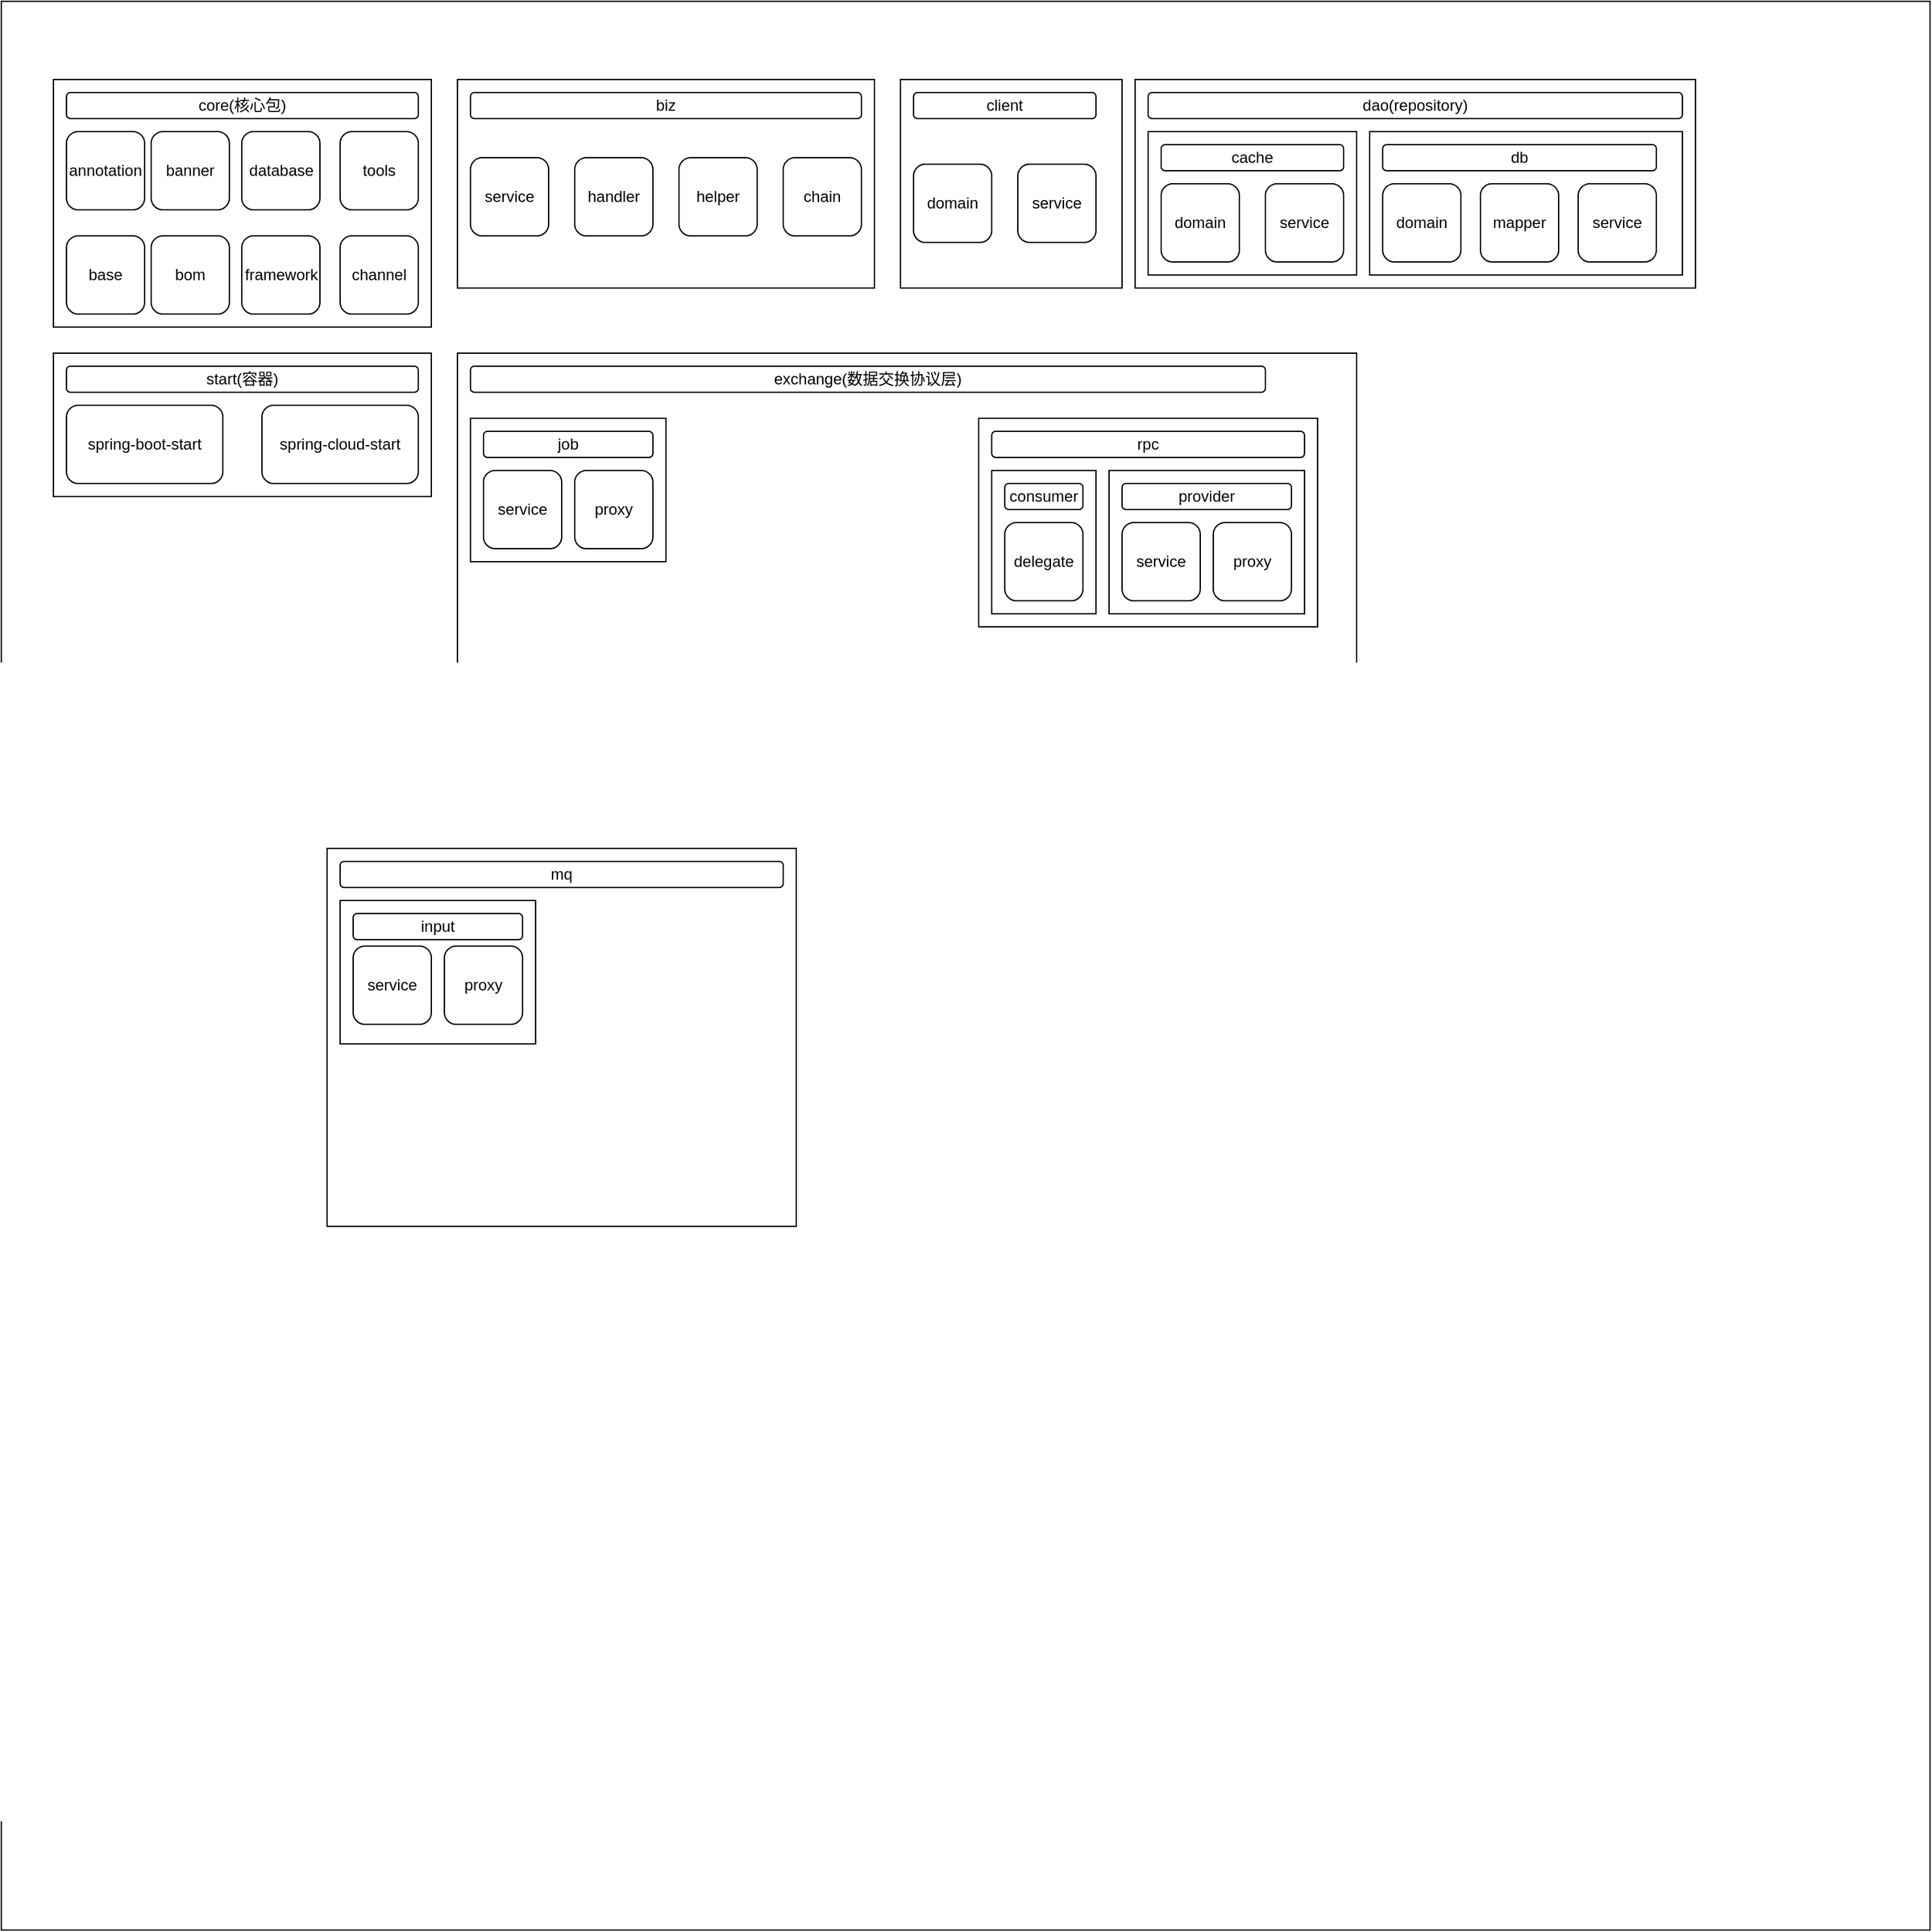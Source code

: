 <mxfile version="14.2.9" type="github">
  <diagram id="9XTy-iZHs_VbA7ZHw2Xl" name="第 1 页">
    <mxGraphModel dx="2820" dy="1931" grid="1" gridSize="10" guides="1" tooltips="1" connect="1" arrows="1" fold="1" page="1" pageScale="1" pageWidth="827" pageHeight="1169" math="0" shadow="0">
      <root>
        <mxCell id="0" />
        <mxCell id="1" parent="0" />
        <mxCell id="9qEMfZzpdLHRmkrpEUGx-1" value="" style="whiteSpace=wrap;html=1;aspect=fixed;" parent="1" vertex="1">
          <mxGeometry x="-1470" y="-470" width="1480" height="1480" as="geometry" />
        </mxCell>
        <mxCell id="9qEMfZzpdLHRmkrpEUGx-12" value="" style="rounded=0;whiteSpace=wrap;html=1;" parent="1" vertex="1">
          <mxGeometry x="-1430" y="-410" width="290" height="190" as="geometry" />
        </mxCell>
        <mxCell id="9qEMfZzpdLHRmkrpEUGx-14" value="core(核心包)" style="rounded=1;whiteSpace=wrap;html=1;" parent="1" vertex="1">
          <mxGeometry x="-1420" y="-400" width="270" height="20" as="geometry" />
        </mxCell>
        <mxCell id="9qEMfZzpdLHRmkrpEUGx-15" value="annotation" style="whiteSpace=wrap;html=1;aspect=fixed;rounded=1;" parent="1" vertex="1">
          <mxGeometry x="-1420" y="-370" width="60" height="60" as="geometry" />
        </mxCell>
        <mxCell id="9qEMfZzpdLHRmkrpEUGx-16" value="banner" style="whiteSpace=wrap;html=1;aspect=fixed;rounded=1;" parent="1" vertex="1">
          <mxGeometry x="-1355" y="-370" width="60" height="60" as="geometry" />
        </mxCell>
        <mxCell id="9qEMfZzpdLHRmkrpEUGx-17" value="database" style="whiteSpace=wrap;html=1;aspect=fixed;rounded=1;" parent="1" vertex="1">
          <mxGeometry x="-1285.5" y="-370" width="60" height="60" as="geometry" />
        </mxCell>
        <mxCell id="9qEMfZzpdLHRmkrpEUGx-18" value="tools" style="whiteSpace=wrap;html=1;aspect=fixed;rounded=1;" parent="1" vertex="1">
          <mxGeometry x="-1210" y="-370" width="60" height="60" as="geometry" />
        </mxCell>
        <mxCell id="9qEMfZzpdLHRmkrpEUGx-19" value="base" style="whiteSpace=wrap;html=1;aspect=fixed;rounded=1;" parent="1" vertex="1">
          <mxGeometry x="-1420" y="-290" width="60" height="60" as="geometry" />
        </mxCell>
        <mxCell id="9qEMfZzpdLHRmkrpEUGx-20" value="bom" style="whiteSpace=wrap;html=1;aspect=fixed;rounded=1;" parent="1" vertex="1">
          <mxGeometry x="-1355" y="-290" width="60" height="60" as="geometry" />
        </mxCell>
        <mxCell id="9qEMfZzpdLHRmkrpEUGx-21" value="framework" style="whiteSpace=wrap;html=1;aspect=fixed;rounded=1;" parent="1" vertex="1">
          <mxGeometry x="-1285.5" y="-290" width="60" height="60" as="geometry" />
        </mxCell>
        <mxCell id="9qEMfZzpdLHRmkrpEUGx-22" value="channel" style="whiteSpace=wrap;html=1;aspect=fixed;rounded=1;" parent="1" vertex="1">
          <mxGeometry x="-1210" y="-290" width="60" height="60" as="geometry" />
        </mxCell>
        <mxCell id="r3gEmTsT7YZAt0gLWkDe-4" value="" style="rounded=0;whiteSpace=wrap;html=1;" parent="1" vertex="1">
          <mxGeometry x="-1430" y="-200" width="290" height="110" as="geometry" />
        </mxCell>
        <mxCell id="r3gEmTsT7YZAt0gLWkDe-5" value="start(容器)" style="rounded=1;whiteSpace=wrap;html=1;" parent="1" vertex="1">
          <mxGeometry x="-1420" y="-190" width="270" height="20" as="geometry" />
        </mxCell>
        <mxCell id="G5489e-RN6n914YXccdB-1" value="spring-boot-start" style="rounded=1;whiteSpace=wrap;html=1;" vertex="1" parent="1">
          <mxGeometry x="-1420" y="-160" width="120" height="60" as="geometry" />
        </mxCell>
        <mxCell id="G5489e-RN6n914YXccdB-2" value="spring-cloud-start" style="rounded=1;whiteSpace=wrap;html=1;" vertex="1" parent="1">
          <mxGeometry x="-1270" y="-160" width="120" height="60" as="geometry" />
        </mxCell>
        <mxCell id="G5489e-RN6n914YXccdB-9" value="" style="rounded=0;whiteSpace=wrap;html=1;" vertex="1" parent="1">
          <mxGeometry x="-1120" y="-410" width="320" height="160" as="geometry" />
        </mxCell>
        <mxCell id="G5489e-RN6n914YXccdB-10" value="biz" style="rounded=1;whiteSpace=wrap;html=1;" vertex="1" parent="1">
          <mxGeometry x="-1110" y="-400" width="300" height="20" as="geometry" />
        </mxCell>
        <mxCell id="G5489e-RN6n914YXccdB-12" value="service" style="rounded=1;whiteSpace=wrap;html=1;" vertex="1" parent="1">
          <mxGeometry x="-1110" y="-350" width="60" height="60" as="geometry" />
        </mxCell>
        <mxCell id="G5489e-RN6n914YXccdB-13" value="handler" style="rounded=1;whiteSpace=wrap;html=1;" vertex="1" parent="1">
          <mxGeometry x="-1030" y="-350" width="60" height="60" as="geometry" />
        </mxCell>
        <mxCell id="G5489e-RN6n914YXccdB-14" value="helper" style="rounded=1;whiteSpace=wrap;html=1;" vertex="1" parent="1">
          <mxGeometry x="-950" y="-350" width="60" height="60" as="geometry" />
        </mxCell>
        <mxCell id="G5489e-RN6n914YXccdB-15" value="chain" style="rounded=1;whiteSpace=wrap;html=1;" vertex="1" parent="1">
          <mxGeometry x="-870" y="-350" width="60" height="60" as="geometry" />
        </mxCell>
        <mxCell id="G5489e-RN6n914YXccdB-16" value="" style="rounded=0;whiteSpace=wrap;html=1;" vertex="1" parent="1">
          <mxGeometry x="-780" y="-410" width="170" height="160" as="geometry" />
        </mxCell>
        <mxCell id="G5489e-RN6n914YXccdB-17" value="client" style="rounded=1;whiteSpace=wrap;html=1;" vertex="1" parent="1">
          <mxGeometry x="-770" y="-400" width="140" height="20" as="geometry" />
        </mxCell>
        <mxCell id="G5489e-RN6n914YXccdB-18" value="domain" style="rounded=1;whiteSpace=wrap;html=1;" vertex="1" parent="1">
          <mxGeometry x="-770" y="-345" width="60" height="60" as="geometry" />
        </mxCell>
        <mxCell id="G5489e-RN6n914YXccdB-19" value="service" style="rounded=1;whiteSpace=wrap;html=1;" vertex="1" parent="1">
          <mxGeometry x="-690" y="-345" width="60" height="60" as="geometry" />
        </mxCell>
        <mxCell id="G5489e-RN6n914YXccdB-20" value="" style="rounded=0;whiteSpace=wrap;html=1;" vertex="1" parent="1">
          <mxGeometry x="-600" y="-410" width="430" height="160" as="geometry" />
        </mxCell>
        <mxCell id="G5489e-RN6n914YXccdB-21" value="dao(repository)" style="rounded=1;whiteSpace=wrap;html=1;" vertex="1" parent="1">
          <mxGeometry x="-590" y="-400" width="410" height="20" as="geometry" />
        </mxCell>
        <mxCell id="G5489e-RN6n914YXccdB-23" value="" style="rounded=0;whiteSpace=wrap;html=1;" vertex="1" parent="1">
          <mxGeometry x="-590" y="-370" width="160" height="110" as="geometry" />
        </mxCell>
        <mxCell id="G5489e-RN6n914YXccdB-24" value="cache" style="rounded=1;whiteSpace=wrap;html=1;" vertex="1" parent="1">
          <mxGeometry x="-580" y="-360" width="140" height="20" as="geometry" />
        </mxCell>
        <mxCell id="G5489e-RN6n914YXccdB-26" value="" style="rounded=0;whiteSpace=wrap;html=1;" vertex="1" parent="1">
          <mxGeometry x="-420" y="-370" width="240" height="110" as="geometry" />
        </mxCell>
        <mxCell id="G5489e-RN6n914YXccdB-27" value="domain" style="rounded=1;whiteSpace=wrap;html=1;" vertex="1" parent="1">
          <mxGeometry x="-580" y="-330" width="60" height="60" as="geometry" />
        </mxCell>
        <mxCell id="G5489e-RN6n914YXccdB-28" value="service" style="rounded=1;whiteSpace=wrap;html=1;" vertex="1" parent="1">
          <mxGeometry x="-500" y="-330" width="60" height="60" as="geometry" />
        </mxCell>
        <mxCell id="G5489e-RN6n914YXccdB-33" value="db" style="rounded=1;whiteSpace=wrap;html=1;" vertex="1" parent="1">
          <mxGeometry x="-410" y="-360" width="210" height="20" as="geometry" />
        </mxCell>
        <mxCell id="G5489e-RN6n914YXccdB-34" value="domain" style="rounded=1;whiteSpace=wrap;html=1;" vertex="1" parent="1">
          <mxGeometry x="-410" y="-330" width="60" height="60" as="geometry" />
        </mxCell>
        <mxCell id="G5489e-RN6n914YXccdB-35" value="mapper" style="rounded=1;whiteSpace=wrap;html=1;" vertex="1" parent="1">
          <mxGeometry x="-335" y="-330" width="60" height="60" as="geometry" />
        </mxCell>
        <mxCell id="G5489e-RN6n914YXccdB-36" value="service" style="rounded=1;whiteSpace=wrap;html=1;" vertex="1" parent="1">
          <mxGeometry x="-260" y="-330" width="60" height="60" as="geometry" />
        </mxCell>
        <mxCell id="G5489e-RN6n914YXccdB-37" value="" style="rounded=0;whiteSpace=wrap;html=1;" vertex="1" parent="1">
          <mxGeometry x="-1120" y="-200" width="690" height="250" as="geometry" />
        </mxCell>
        <mxCell id="G5489e-RN6n914YXccdB-38" value="exchange(数据交换协议层)" style="rounded=1;whiteSpace=wrap;html=1;" vertex="1" parent="1">
          <mxGeometry x="-1110" y="-190" width="610" height="20" as="geometry" />
        </mxCell>
        <mxCell id="G5489e-RN6n914YXccdB-41" value="" style="rounded=0;whiteSpace=wrap;html=1;" vertex="1" parent="1">
          <mxGeometry x="-1220" y="180" width="360" height="290" as="geometry" />
        </mxCell>
        <mxCell id="G5489e-RN6n914YXccdB-42" value="mq" style="rounded=1;whiteSpace=wrap;html=1;" vertex="1" parent="1">
          <mxGeometry x="-1210" y="190" width="340" height="20" as="geometry" />
        </mxCell>
        <mxCell id="G5489e-RN6n914YXccdB-51" value="" style="rounded=0;whiteSpace=wrap;html=1;" vertex="1" parent="1">
          <mxGeometry x="-720" y="-150" width="260" height="160" as="geometry" />
        </mxCell>
        <mxCell id="G5489e-RN6n914YXccdB-52" value="rpc" style="rounded=1;whiteSpace=wrap;html=1;" vertex="1" parent="1">
          <mxGeometry x="-710" y="-140" width="240" height="20" as="geometry" />
        </mxCell>
        <mxCell id="G5489e-RN6n914YXccdB-53" value="" style="rounded=0;whiteSpace=wrap;html=1;" vertex="1" parent="1">
          <mxGeometry x="-710" y="-110" width="80" height="110" as="geometry" />
        </mxCell>
        <mxCell id="G5489e-RN6n914YXccdB-54" value="consumer" style="rounded=1;whiteSpace=wrap;html=1;" vertex="1" parent="1">
          <mxGeometry x="-700" y="-100" width="60" height="20" as="geometry" />
        </mxCell>
        <mxCell id="G5489e-RN6n914YXccdB-55" value="" style="rounded=0;whiteSpace=wrap;html=1;" vertex="1" parent="1">
          <mxGeometry x="-620" y="-110" width="150" height="110" as="geometry" />
        </mxCell>
        <mxCell id="G5489e-RN6n914YXccdB-56" value="provider" style="rounded=1;whiteSpace=wrap;html=1;" vertex="1" parent="1">
          <mxGeometry x="-610" y="-100" width="130" height="20" as="geometry" />
        </mxCell>
        <mxCell id="G5489e-RN6n914YXccdB-57" value="service" style="rounded=1;whiteSpace=wrap;html=1;" vertex="1" parent="1">
          <mxGeometry x="-610" y="-70" width="60" height="60" as="geometry" />
        </mxCell>
        <mxCell id="G5489e-RN6n914YXccdB-58" value="proxy" style="rounded=1;whiteSpace=wrap;html=1;" vertex="1" parent="1">
          <mxGeometry x="-540" y="-70" width="60" height="60" as="geometry" />
        </mxCell>
        <mxCell id="G5489e-RN6n914YXccdB-60" value="delegate" style="rounded=1;whiteSpace=wrap;html=1;" vertex="1" parent="1">
          <mxGeometry x="-700" y="-70" width="60" height="60" as="geometry" />
        </mxCell>
        <mxCell id="G5489e-RN6n914YXccdB-62" value="" style="rounded=0;whiteSpace=wrap;html=1;" vertex="1" parent="1">
          <mxGeometry x="-1110" y="-150" width="150" height="110" as="geometry" />
        </mxCell>
        <mxCell id="G5489e-RN6n914YXccdB-63" value="job" style="rounded=1;whiteSpace=wrap;html=1;" vertex="1" parent="1">
          <mxGeometry x="-1100" y="-140" width="130" height="20" as="geometry" />
        </mxCell>
        <mxCell id="G5489e-RN6n914YXccdB-66" value="service" style="rounded=1;whiteSpace=wrap;html=1;" vertex="1" parent="1">
          <mxGeometry x="-1100" y="-110" width="60" height="60" as="geometry" />
        </mxCell>
        <mxCell id="G5489e-RN6n914YXccdB-67" value="proxy" style="rounded=1;whiteSpace=wrap;html=1;" vertex="1" parent="1">
          <mxGeometry x="-1030" y="-110" width="60" height="60" as="geometry" />
        </mxCell>
        <mxCell id="G5489e-RN6n914YXccdB-68" value="" style="rounded=0;whiteSpace=wrap;html=1;" vertex="1" parent="1">
          <mxGeometry x="-1210" y="220" width="150" height="110" as="geometry" />
        </mxCell>
        <mxCell id="G5489e-RN6n914YXccdB-69" value="input" style="rounded=1;whiteSpace=wrap;html=1;" vertex="1" parent="1">
          <mxGeometry x="-1200" y="230" width="130" height="20" as="geometry" />
        </mxCell>
        <mxCell id="G5489e-RN6n914YXccdB-71" value="service" style="rounded=1;whiteSpace=wrap;html=1;" vertex="1" parent="1">
          <mxGeometry x="-1200" y="255" width="60" height="60" as="geometry" />
        </mxCell>
        <mxCell id="G5489e-RN6n914YXccdB-72" value="proxy" style="rounded=1;whiteSpace=wrap;html=1;" vertex="1" parent="1">
          <mxGeometry x="-1130" y="255" width="60" height="60" as="geometry" />
        </mxCell>
      </root>
    </mxGraphModel>
  </diagram>
</mxfile>
